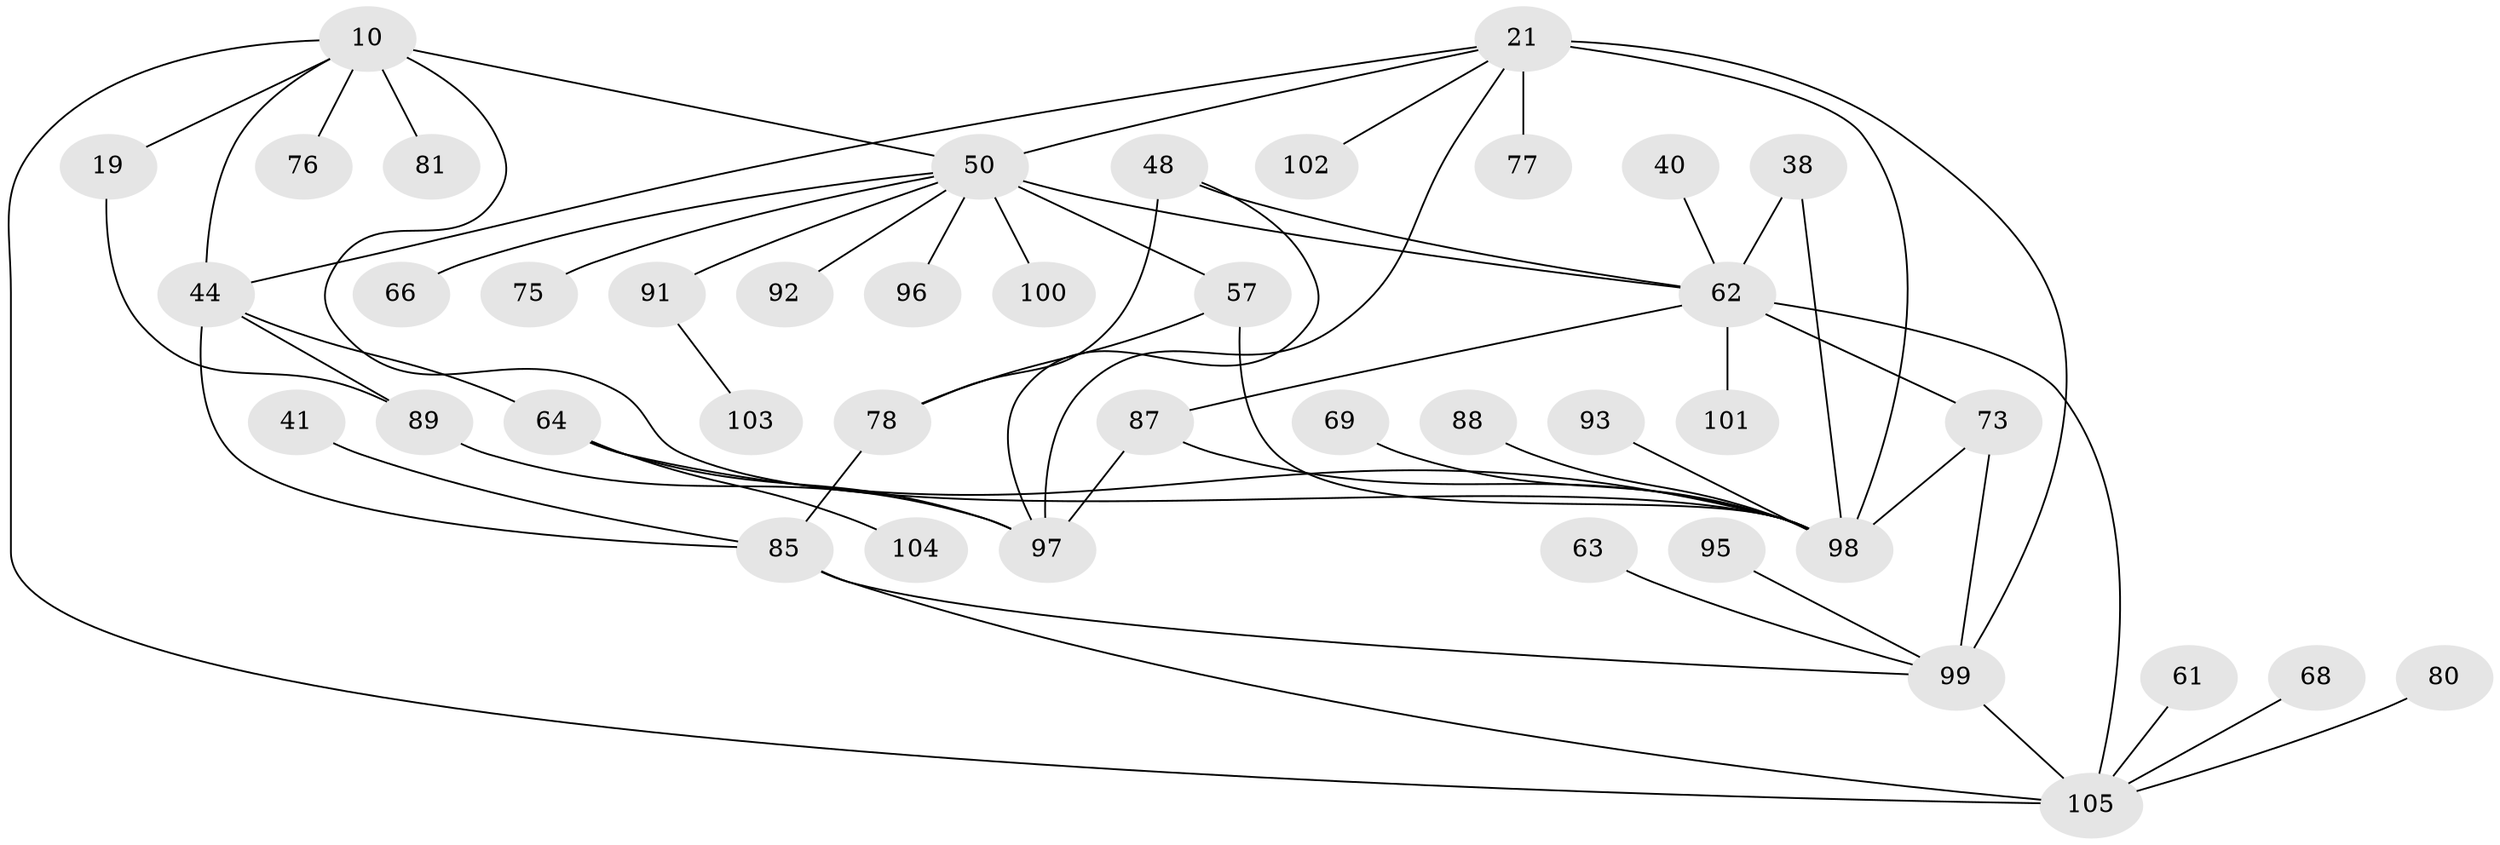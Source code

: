 // original degree distribution, {4: 0.1619047619047619, 7: 0.01904761904761905, 5: 0.09523809523809523, 6: 0.01904761904761905, 2: 0.19047619047619047, 3: 0.24761904761904763, 1: 0.26666666666666666}
// Generated by graph-tools (version 1.1) at 2025/44/03/04/25 21:44:46]
// undirected, 42 vertices, 60 edges
graph export_dot {
graph [start="1"]
  node [color=gray90,style=filled];
  10 [super="+8"];
  19;
  21 [super="+4+14+3"];
  38;
  40;
  41;
  44 [super="+17+42"];
  48 [super="+22"];
  50 [super="+11+45"];
  57 [super="+51"];
  61;
  62 [super="+16+58"];
  63;
  64 [super="+13"];
  66;
  68;
  69;
  73;
  75 [super="+56"];
  76 [super="+26"];
  77;
  78;
  80;
  81;
  85 [super="+32+37"];
  87 [super="+53+35"];
  88;
  89 [super="+60"];
  91 [super="+72"];
  92 [super="+7"];
  93;
  95;
  96;
  97 [super="+52+86+59"];
  98 [super="+47+70"];
  99 [super="+33+94"];
  100;
  101;
  102 [super="+79"];
  103;
  104 [super="+82"];
  105 [super="+55+83"];
  10 -- 81;
  10 -- 19;
  10 -- 50 [weight=2];
  10 -- 105;
  10 -- 44;
  10 -- 98;
  10 -- 76;
  19 -- 89;
  21 -- 98 [weight=5];
  21 -- 99 [weight=3];
  21 -- 44;
  21 -- 77;
  21 -- 50 [weight=3];
  21 -- 97 [weight=3];
  21 -- 102;
  38 -- 62;
  38 -- 98;
  40 -- 62;
  41 -- 85;
  44 -- 64;
  44 -- 85;
  44 -- 89;
  48 -- 78 [weight=2];
  48 -- 62;
  48 -- 97;
  50 -- 100;
  50 -- 96;
  50 -- 66;
  50 -- 62 [weight=2];
  50 -- 57;
  50 -- 91;
  50 -- 92;
  50 -- 75;
  57 -- 78;
  57 -- 98;
  61 -- 105;
  62 -- 101;
  62 -- 73;
  62 -- 105 [weight=3];
  62 -- 87;
  63 -- 99;
  64 -- 97 [weight=2];
  64 -- 98;
  64 -- 104;
  68 -- 105;
  69 -- 98;
  73 -- 99 [weight=2];
  73 -- 98;
  78 -- 85;
  80 -- 105;
  85 -- 99 [weight=3];
  85 -- 105;
  87 -- 97;
  87 -- 98;
  88 -- 98;
  89 -- 97 [weight=2];
  91 -- 103;
  93 -- 98;
  95 -- 99;
  99 -- 105 [weight=3];
}
